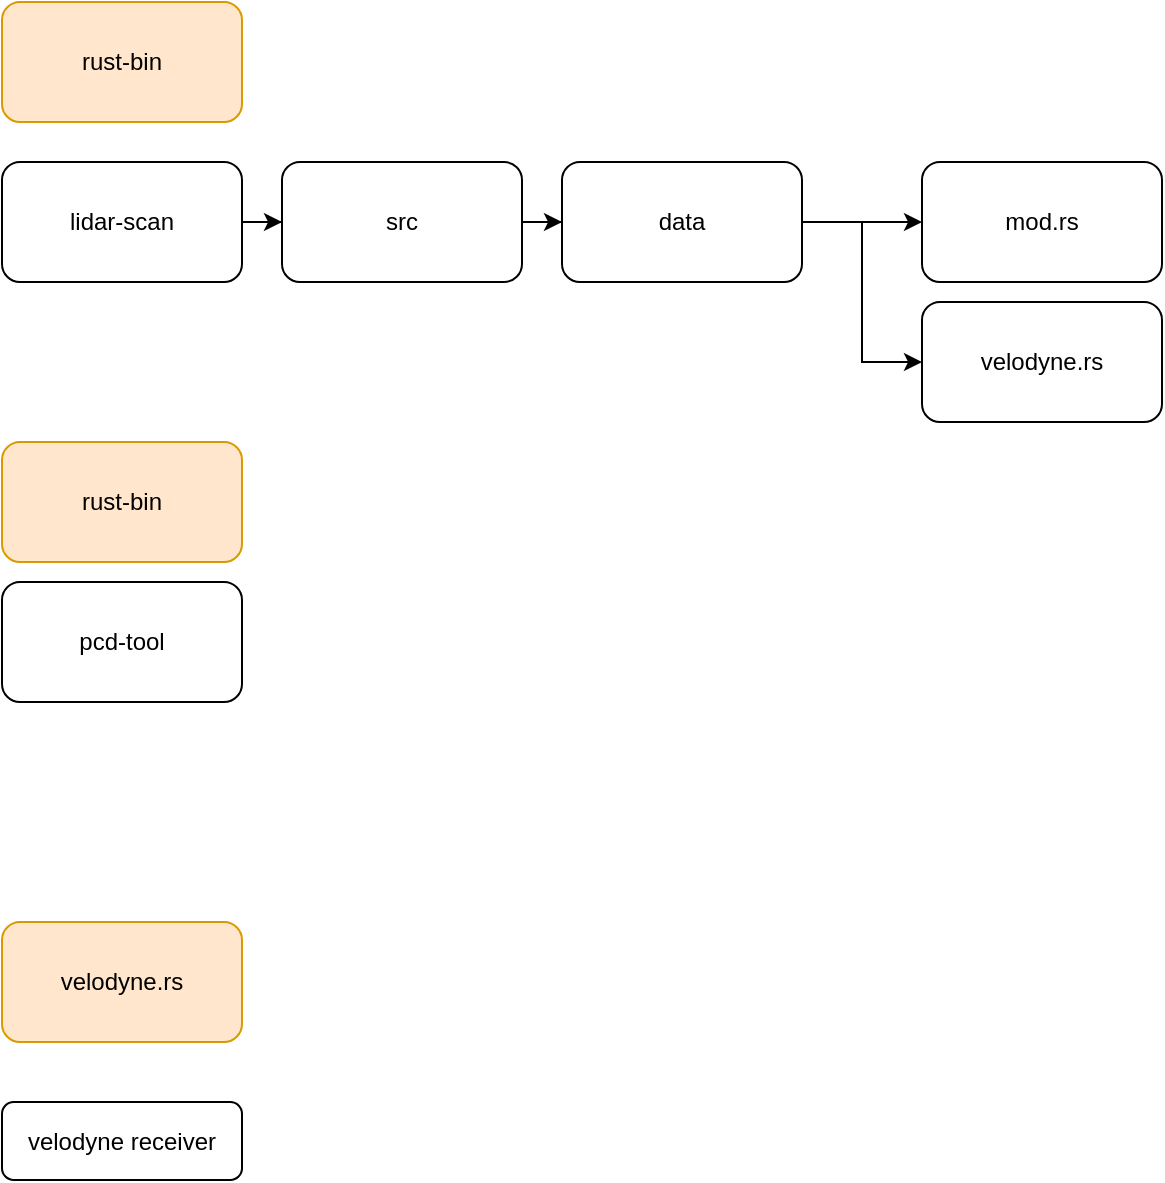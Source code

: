 <mxfile version="16.0.0" type="github">
  <diagram id="p_hp3UYVbjeZgwzfY4cO" name="Page-1">
    <mxGraphModel dx="1926" dy="571" grid="1" gridSize="10" guides="1" tooltips="1" connect="1" arrows="1" fold="1" page="1" pageScale="1" pageWidth="827" pageHeight="1169" math="0" shadow="0">
      <root>
        <mxCell id="0" />
        <mxCell id="1" parent="0" />
        <mxCell id="JjmnalyWe9DNaIFk7ZTX-5" style="edgeStyle=orthogonalEdgeStyle;rounded=0;orthogonalLoop=1;jettySize=auto;html=1;" edge="1" parent="1" source="JjmnalyWe9DNaIFk7ZTX-1" target="JjmnalyWe9DNaIFk7ZTX-4">
          <mxGeometry relative="1" as="geometry" />
        </mxCell>
        <mxCell id="JjmnalyWe9DNaIFk7ZTX-1" value="lidar-scan" style="rounded=1;whiteSpace=wrap;html=1;" vertex="1" parent="1">
          <mxGeometry x="-50" y="80" width="120" height="60" as="geometry" />
        </mxCell>
        <mxCell id="JjmnalyWe9DNaIFk7ZTX-8" style="edgeStyle=orthogonalEdgeStyle;rounded=0;orthogonalLoop=1;jettySize=auto;html=1;" edge="1" parent="1" source="JjmnalyWe9DNaIFk7ZTX-2" target="JjmnalyWe9DNaIFk7ZTX-3">
          <mxGeometry relative="1" as="geometry" />
        </mxCell>
        <mxCell id="JjmnalyWe9DNaIFk7ZTX-9" style="edgeStyle=orthogonalEdgeStyle;rounded=0;orthogonalLoop=1;jettySize=auto;html=1;entryX=0;entryY=0.5;entryDx=0;entryDy=0;" edge="1" parent="1" source="JjmnalyWe9DNaIFk7ZTX-2" target="JjmnalyWe9DNaIFk7ZTX-7">
          <mxGeometry relative="1" as="geometry" />
        </mxCell>
        <mxCell id="JjmnalyWe9DNaIFk7ZTX-2" value="data" style="rounded=1;whiteSpace=wrap;html=1;" vertex="1" parent="1">
          <mxGeometry x="230" y="80" width="120" height="60" as="geometry" />
        </mxCell>
        <mxCell id="JjmnalyWe9DNaIFk7ZTX-3" value="mod.rs" style="rounded=1;whiteSpace=wrap;html=1;" vertex="1" parent="1">
          <mxGeometry x="410" y="80" width="120" height="60" as="geometry" />
        </mxCell>
        <mxCell id="JjmnalyWe9DNaIFk7ZTX-6" style="edgeStyle=orthogonalEdgeStyle;rounded=0;orthogonalLoop=1;jettySize=auto;html=1;" edge="1" parent="1" source="JjmnalyWe9DNaIFk7ZTX-4" target="JjmnalyWe9DNaIFk7ZTX-2">
          <mxGeometry relative="1" as="geometry" />
        </mxCell>
        <mxCell id="JjmnalyWe9DNaIFk7ZTX-4" value="src" style="rounded=1;whiteSpace=wrap;html=1;" vertex="1" parent="1">
          <mxGeometry x="90" y="80" width="120" height="60" as="geometry" />
        </mxCell>
        <mxCell id="JjmnalyWe9DNaIFk7ZTX-7" value="velodyne.rs&lt;br&gt;" style="rounded=1;whiteSpace=wrap;html=1;" vertex="1" parent="1">
          <mxGeometry x="410" y="150" width="120" height="60" as="geometry" />
        </mxCell>
        <mxCell id="JjmnalyWe9DNaIFk7ZTX-10" value="velodyne.rs&lt;br&gt;" style="rounded=1;whiteSpace=wrap;html=1;fillColor=#ffe6cc;strokeColor=#d79b00;" vertex="1" parent="1">
          <mxGeometry x="-50" y="460" width="120" height="60" as="geometry" />
        </mxCell>
        <mxCell id="JjmnalyWe9DNaIFk7ZTX-11" value="velodyne receiver" style="rounded=1;whiteSpace=wrap;html=1;" vertex="1" parent="1">
          <mxGeometry x="-50" y="550" width="120" height="39" as="geometry" />
        </mxCell>
        <mxCell id="JjmnalyWe9DNaIFk7ZTX-12" value="rust-bin" style="rounded=1;whiteSpace=wrap;html=1;fillColor=#ffe6cc;strokeColor=#d79b00;" vertex="1" parent="1">
          <mxGeometry x="-50" width="120" height="60" as="geometry" />
        </mxCell>
        <mxCell id="JjmnalyWe9DNaIFk7ZTX-13" value="rust-bin" style="rounded=1;whiteSpace=wrap;html=1;fillColor=#ffe6cc;strokeColor=#d79b00;" vertex="1" parent="1">
          <mxGeometry x="-50" y="220" width="120" height="60" as="geometry" />
        </mxCell>
        <mxCell id="JjmnalyWe9DNaIFk7ZTX-14" value="pcd-tool" style="rounded=1;whiteSpace=wrap;html=1;" vertex="1" parent="1">
          <mxGeometry x="-50" y="290" width="120" height="60" as="geometry" />
        </mxCell>
      </root>
    </mxGraphModel>
  </diagram>
</mxfile>
